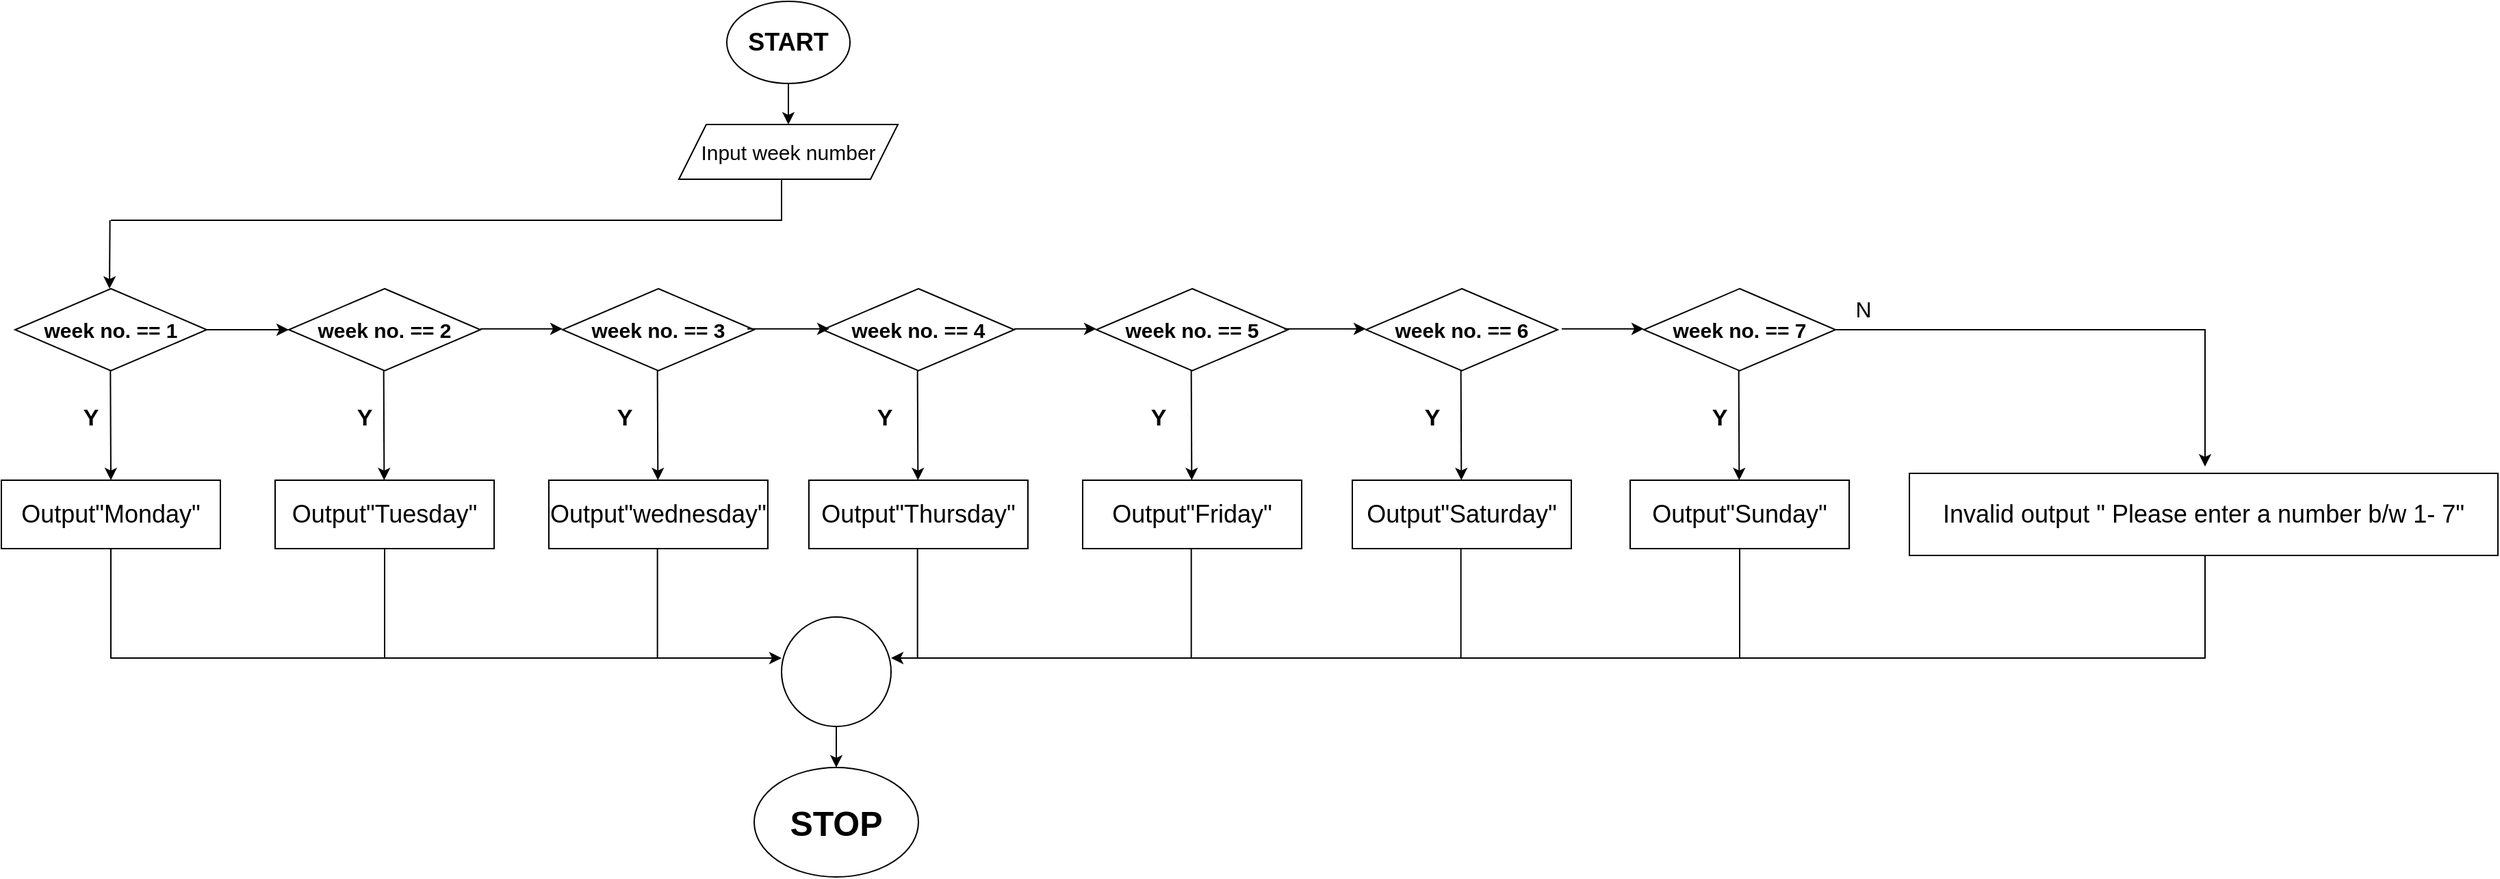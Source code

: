 <mxfile version="24.8.3">
  <diagram name="Page-1" id="eWObGorU3xz3L652zy4Z">
    <mxGraphModel dx="2584" dy="952" grid="1" gridSize="10" guides="1" tooltips="1" connect="1" arrows="1" fold="1" page="1" pageScale="1" pageWidth="827" pageHeight="1169" math="0" shadow="0">
      <root>
        <mxCell id="0" />
        <mxCell id="1" parent="0" />
        <mxCell id="Pu9wpXPuRrgYINqGZfbt-1" value="&lt;b&gt;&lt;font style=&quot;font-size: 18px;&quot;&gt;START&lt;/font&gt;&lt;/b&gt;" style="ellipse;whiteSpace=wrap;html=1;" vertex="1" parent="1">
          <mxGeometry x="360" width="90" height="60" as="geometry" />
        </mxCell>
        <mxCell id="Pu9wpXPuRrgYINqGZfbt-2" value="" style="endArrow=classic;html=1;rounded=0;exitX=0.5;exitY=1;exitDx=0;exitDy=0;" edge="1" parent="1" source="Pu9wpXPuRrgYINqGZfbt-1">
          <mxGeometry width="50" height="50" relative="1" as="geometry">
            <mxPoint x="390" y="320" as="sourcePoint" />
            <mxPoint x="405" y="90" as="targetPoint" />
          </mxGeometry>
        </mxCell>
        <mxCell id="Pu9wpXPuRrgYINqGZfbt-3" value="&lt;font style=&quot;font-size: 15px;&quot;&gt;Input week number&lt;/font&gt;" style="shape=parallelogram;perimeter=parallelogramPerimeter;whiteSpace=wrap;html=1;fixedSize=1;" vertex="1" parent="1">
          <mxGeometry x="325" y="90" width="160" height="40" as="geometry" />
        </mxCell>
        <mxCell id="Pu9wpXPuRrgYINqGZfbt-6" value="" style="endArrow=none;html=1;rounded=0;" edge="1" parent="1">
          <mxGeometry width="50" height="50" relative="1" as="geometry">
            <mxPoint x="-90" y="160" as="sourcePoint" />
            <mxPoint x="400" y="130" as="targetPoint" />
            <Array as="points">
              <mxPoint x="400" y="160" />
            </Array>
          </mxGeometry>
        </mxCell>
        <mxCell id="Pu9wpXPuRrgYINqGZfbt-8" value="" style="endArrow=classic;html=1;rounded=0;" edge="1" parent="1">
          <mxGeometry width="50" height="50" relative="1" as="geometry">
            <mxPoint x="-90.67" y="160" as="sourcePoint" />
            <mxPoint x="-91" y="210" as="targetPoint" />
          </mxGeometry>
        </mxCell>
        <mxCell id="Pu9wpXPuRrgYINqGZfbt-9" value="&lt;font size=&quot;1&quot; style=&quot;&quot;&gt;&lt;b style=&quot;font-size: 15px;&quot;&gt;week no. == 1&lt;/b&gt;&lt;/font&gt;" style="rhombus;whiteSpace=wrap;html=1;" vertex="1" parent="1">
          <mxGeometry x="-160" y="210" width="140" height="60" as="geometry" />
        </mxCell>
        <mxCell id="Pu9wpXPuRrgYINqGZfbt-11" value="&lt;font size=&quot;1&quot; style=&quot;&quot;&gt;&lt;b style=&quot;font-size: 15px;&quot;&gt;week no. == 2&lt;/b&gt;&lt;/font&gt;" style="rhombus;whiteSpace=wrap;html=1;" vertex="1" parent="1">
          <mxGeometry x="40" y="210" width="140" height="60" as="geometry" />
        </mxCell>
        <mxCell id="Pu9wpXPuRrgYINqGZfbt-12" value="&lt;font size=&quot;1&quot; style=&quot;&quot;&gt;&lt;b style=&quot;font-size: 15px;&quot;&gt;week no. == 3&lt;/b&gt;&lt;/font&gt;" style="rhombus;whiteSpace=wrap;html=1;" vertex="1" parent="1">
          <mxGeometry x="240" y="210" width="140" height="60" as="geometry" />
        </mxCell>
        <mxCell id="Pu9wpXPuRrgYINqGZfbt-13" value="&lt;font size=&quot;1&quot; style=&quot;&quot;&gt;&lt;b style=&quot;font-size: 15px;&quot;&gt;week no. == 4&lt;/b&gt;&lt;/font&gt;" style="rhombus;whiteSpace=wrap;html=1;" vertex="1" parent="1">
          <mxGeometry x="430" y="210" width="140" height="60" as="geometry" />
        </mxCell>
        <mxCell id="Pu9wpXPuRrgYINqGZfbt-14" value="&lt;font style=&quot;font-size: 15px;&quot;&gt;&lt;b&gt;week no. == 5&lt;/b&gt;&lt;/font&gt;" style="rhombus;whiteSpace=wrap;html=1;" vertex="1" parent="1">
          <mxGeometry x="630" y="210" width="140" height="60" as="geometry" />
        </mxCell>
        <mxCell id="Pu9wpXPuRrgYINqGZfbt-15" value="&lt;b&gt;&lt;font style=&quot;font-size: 15px;&quot;&gt;week no. == 6&lt;/font&gt;&lt;/b&gt;" style="rhombus;whiteSpace=wrap;html=1;" vertex="1" parent="1">
          <mxGeometry x="827" y="210" width="140" height="60" as="geometry" />
        </mxCell>
        <mxCell id="Pu9wpXPuRrgYINqGZfbt-16" value="&lt;font style=&quot;font-size: 15px;&quot;&gt;&lt;b&gt;week no. == 7&lt;/b&gt;&lt;/font&gt;" style="rhombus;whiteSpace=wrap;html=1;" vertex="1" parent="1">
          <mxGeometry x="1030" y="210" width="140" height="60" as="geometry" />
        </mxCell>
        <mxCell id="Pu9wpXPuRrgYINqGZfbt-18" value="" style="endArrow=classic;html=1;rounded=0;entryX=0;entryY=0.5;entryDx=0;entryDy=0;" edge="1" parent="1" target="Pu9wpXPuRrgYINqGZfbt-11">
          <mxGeometry width="50" height="50" relative="1" as="geometry">
            <mxPoint x="-20" y="240" as="sourcePoint" />
            <mxPoint x="30" y="190" as="targetPoint" />
          </mxGeometry>
        </mxCell>
        <mxCell id="Pu9wpXPuRrgYINqGZfbt-19" value="" style="endArrow=classic;html=1;rounded=0;entryX=0;entryY=0.5;entryDx=0;entryDy=0;" edge="1" parent="1">
          <mxGeometry width="50" height="50" relative="1" as="geometry">
            <mxPoint x="180" y="239.33" as="sourcePoint" />
            <mxPoint x="240" y="239.33" as="targetPoint" />
          </mxGeometry>
        </mxCell>
        <mxCell id="Pu9wpXPuRrgYINqGZfbt-20" value="" style="endArrow=classic;html=1;rounded=0;entryX=0;entryY=0.5;entryDx=0;entryDy=0;" edge="1" parent="1">
          <mxGeometry width="50" height="50" relative="1" as="geometry">
            <mxPoint x="375" y="239.33" as="sourcePoint" />
            <mxPoint x="435" y="239.33" as="targetPoint" />
          </mxGeometry>
        </mxCell>
        <mxCell id="Pu9wpXPuRrgYINqGZfbt-21" value="" style="endArrow=classic;html=1;rounded=0;entryX=0;entryY=0.5;entryDx=0;entryDy=0;" edge="1" parent="1">
          <mxGeometry width="50" height="50" relative="1" as="geometry">
            <mxPoint x="570" y="239.33" as="sourcePoint" />
            <mxPoint x="630" y="239.33" as="targetPoint" />
          </mxGeometry>
        </mxCell>
        <mxCell id="Pu9wpXPuRrgYINqGZfbt-22" value="" style="endArrow=classic;html=1;rounded=0;entryX=0;entryY=0.5;entryDx=0;entryDy=0;" edge="1" parent="1">
          <mxGeometry width="50" height="50" relative="1" as="geometry">
            <mxPoint x="767" y="239.33" as="sourcePoint" />
            <mxPoint x="827" y="239.33" as="targetPoint" />
          </mxGeometry>
        </mxCell>
        <mxCell id="Pu9wpXPuRrgYINqGZfbt-23" value="" style="endArrow=classic;html=1;rounded=0;entryX=0;entryY=0.5;entryDx=0;entryDy=0;" edge="1" parent="1">
          <mxGeometry width="50" height="50" relative="1" as="geometry">
            <mxPoint x="970" y="239.33" as="sourcePoint" />
            <mxPoint x="1030" y="239.33" as="targetPoint" />
          </mxGeometry>
        </mxCell>
        <mxCell id="Pu9wpXPuRrgYINqGZfbt-24" value="" style="endArrow=classic;html=1;rounded=0;" edge="1" parent="1">
          <mxGeometry width="50" height="50" relative="1" as="geometry">
            <mxPoint x="-90.34" y="270" as="sourcePoint" />
            <mxPoint x="-90" y="350" as="targetPoint" />
          </mxGeometry>
        </mxCell>
        <mxCell id="Pu9wpXPuRrgYINqGZfbt-25" value="" style="endArrow=classic;html=1;rounded=0;" edge="1" parent="1">
          <mxGeometry width="50" height="50" relative="1" as="geometry">
            <mxPoint x="109.33" y="270" as="sourcePoint" />
            <mxPoint x="109.67" y="350" as="targetPoint" />
          </mxGeometry>
        </mxCell>
        <mxCell id="Pu9wpXPuRrgYINqGZfbt-26" value="" style="endArrow=classic;html=1;rounded=0;" edge="1" parent="1">
          <mxGeometry width="50" height="50" relative="1" as="geometry">
            <mxPoint x="309.33" y="270" as="sourcePoint" />
            <mxPoint x="309.67" y="350" as="targetPoint" />
          </mxGeometry>
        </mxCell>
        <mxCell id="Pu9wpXPuRrgYINqGZfbt-27" value="" style="endArrow=classic;html=1;rounded=0;" edge="1" parent="1">
          <mxGeometry width="50" height="50" relative="1" as="geometry">
            <mxPoint x="499.33" y="270" as="sourcePoint" />
            <mxPoint x="499.67" y="350" as="targetPoint" />
          </mxGeometry>
        </mxCell>
        <mxCell id="Pu9wpXPuRrgYINqGZfbt-28" value="" style="endArrow=classic;html=1;rounded=0;" edge="1" parent="1">
          <mxGeometry width="50" height="50" relative="1" as="geometry">
            <mxPoint x="699.33" y="270" as="sourcePoint" />
            <mxPoint x="699.67" y="350" as="targetPoint" />
          </mxGeometry>
        </mxCell>
        <mxCell id="Pu9wpXPuRrgYINqGZfbt-29" value="" style="endArrow=classic;html=1;rounded=0;" edge="1" parent="1">
          <mxGeometry width="50" height="50" relative="1" as="geometry">
            <mxPoint x="896.33" y="270" as="sourcePoint" />
            <mxPoint x="896.67" y="350" as="targetPoint" />
          </mxGeometry>
        </mxCell>
        <mxCell id="Pu9wpXPuRrgYINqGZfbt-30" value="" style="endArrow=classic;html=1;rounded=0;" edge="1" parent="1">
          <mxGeometry width="50" height="50" relative="1" as="geometry">
            <mxPoint x="1099.33" y="270" as="sourcePoint" />
            <mxPoint x="1099.67" y="350" as="targetPoint" />
          </mxGeometry>
        </mxCell>
        <mxCell id="Pu9wpXPuRrgYINqGZfbt-31" value="&lt;font style=&quot;font-size: 18px;&quot;&gt;Output&quot;Monday&quot;&lt;/font&gt;" style="rounded=0;whiteSpace=wrap;html=1;" vertex="1" parent="1">
          <mxGeometry x="-170" y="350" width="160" height="50" as="geometry" />
        </mxCell>
        <mxCell id="Pu9wpXPuRrgYINqGZfbt-32" value="&lt;font style=&quot;font-size: 18px;&quot;&gt;Output&quot;Tuesday&quot;&lt;/font&gt;" style="rounded=0;whiteSpace=wrap;html=1;" vertex="1" parent="1">
          <mxGeometry x="30" y="350" width="160" height="50" as="geometry" />
        </mxCell>
        <mxCell id="Pu9wpXPuRrgYINqGZfbt-33" value="&lt;font style=&quot;font-size: 18px;&quot;&gt;Output&quot;wednesday&quot;&lt;/font&gt;" style="rounded=0;whiteSpace=wrap;html=1;" vertex="1" parent="1">
          <mxGeometry x="230" y="350" width="160" height="50" as="geometry" />
        </mxCell>
        <mxCell id="Pu9wpXPuRrgYINqGZfbt-34" value="&lt;font style=&quot;font-size: 18px;&quot;&gt;Output&quot;Thursday&quot;&lt;/font&gt;" style="rounded=0;whiteSpace=wrap;html=1;" vertex="1" parent="1">
          <mxGeometry x="420" y="350" width="160" height="50" as="geometry" />
        </mxCell>
        <mxCell id="Pu9wpXPuRrgYINqGZfbt-35" value="&lt;font style=&quot;font-size: 18px;&quot;&gt;Output&quot;Friday&quot;&lt;/font&gt;" style="rounded=0;whiteSpace=wrap;html=1;" vertex="1" parent="1">
          <mxGeometry x="620" y="350" width="160" height="50" as="geometry" />
        </mxCell>
        <mxCell id="Pu9wpXPuRrgYINqGZfbt-36" value="&lt;font style=&quot;font-size: 18px;&quot;&gt;Output&quot;Saturday&quot;&lt;/font&gt;" style="rounded=0;whiteSpace=wrap;html=1;" vertex="1" parent="1">
          <mxGeometry x="817" y="350" width="160" height="50" as="geometry" />
        </mxCell>
        <mxCell id="Pu9wpXPuRrgYINqGZfbt-37" value="&lt;font style=&quot;font-size: 18px;&quot;&gt;Output&quot;Sunday&quot;&lt;/font&gt;" style="rounded=0;whiteSpace=wrap;html=1;" vertex="1" parent="1">
          <mxGeometry x="1020" y="350" width="160" height="50" as="geometry" />
        </mxCell>
        <mxCell id="Pu9wpXPuRrgYINqGZfbt-38" value="" style="endArrow=classic;html=1;rounded=0;" edge="1" parent="1">
          <mxGeometry width="50" height="50" relative="1" as="geometry">
            <mxPoint x="-90" y="400" as="sourcePoint" />
            <mxPoint x="400" y="480" as="targetPoint" />
            <Array as="points">
              <mxPoint x="-90" y="480" />
            </Array>
          </mxGeometry>
        </mxCell>
        <mxCell id="Pu9wpXPuRrgYINqGZfbt-39" value="" style="endArrow=classic;html=1;rounded=0;" edge="1" parent="1">
          <mxGeometry width="50" height="50" relative="1" as="geometry">
            <mxPoint x="1100" y="400" as="sourcePoint" />
            <mxPoint x="480" y="480" as="targetPoint" />
            <Array as="points">
              <mxPoint x="1100" y="480" />
            </Array>
          </mxGeometry>
        </mxCell>
        <mxCell id="Pu9wpXPuRrgYINqGZfbt-42" value="" style="endArrow=none;html=1;rounded=0;" edge="1" parent="1">
          <mxGeometry width="50" height="50" relative="1" as="geometry">
            <mxPoint x="110" y="480" as="sourcePoint" />
            <mxPoint x="110" y="400" as="targetPoint" />
          </mxGeometry>
        </mxCell>
        <mxCell id="Pu9wpXPuRrgYINqGZfbt-43" value="" style="endArrow=none;html=1;rounded=0;" edge="1" parent="1">
          <mxGeometry width="50" height="50" relative="1" as="geometry">
            <mxPoint x="309.33" y="480" as="sourcePoint" />
            <mxPoint x="309.33" y="400" as="targetPoint" />
          </mxGeometry>
        </mxCell>
        <mxCell id="Pu9wpXPuRrgYINqGZfbt-44" value="" style="endArrow=none;html=1;rounded=0;" edge="1" parent="1">
          <mxGeometry width="50" height="50" relative="1" as="geometry">
            <mxPoint x="699.33" y="480" as="sourcePoint" />
            <mxPoint x="699.33" y="400" as="targetPoint" />
          </mxGeometry>
        </mxCell>
        <mxCell id="Pu9wpXPuRrgYINqGZfbt-45" value="" style="endArrow=none;html=1;rounded=0;" edge="1" parent="1">
          <mxGeometry width="50" height="50" relative="1" as="geometry">
            <mxPoint x="896.33" y="480" as="sourcePoint" />
            <mxPoint x="896.33" y="400" as="targetPoint" />
          </mxGeometry>
        </mxCell>
        <mxCell id="Pu9wpXPuRrgYINqGZfbt-46" value="" style="ellipse;whiteSpace=wrap;html=1;aspect=fixed;" vertex="1" parent="1">
          <mxGeometry x="400" y="450" width="80" height="80" as="geometry" />
        </mxCell>
        <mxCell id="Pu9wpXPuRrgYINqGZfbt-48" value="" style="endArrow=none;html=1;rounded=0;" edge="1" parent="1">
          <mxGeometry width="50" height="50" relative="1" as="geometry">
            <mxPoint x="499.33" y="480" as="sourcePoint" />
            <mxPoint x="499.33" y="400" as="targetPoint" />
          </mxGeometry>
        </mxCell>
        <mxCell id="Pu9wpXPuRrgYINqGZfbt-49" value="" style="endArrow=classic;html=1;rounded=0;" edge="1" parent="1" target="Pu9wpXPuRrgYINqGZfbt-50">
          <mxGeometry width="50" height="50" relative="1" as="geometry">
            <mxPoint x="440" y="530" as="sourcePoint" />
            <mxPoint x="440" y="600" as="targetPoint" />
          </mxGeometry>
        </mxCell>
        <mxCell id="Pu9wpXPuRrgYINqGZfbt-50" value="&lt;b&gt;&lt;font style=&quot;font-size: 25px;&quot;&gt;STOP&lt;/font&gt;&lt;/b&gt;" style="ellipse;whiteSpace=wrap;html=1;" vertex="1" parent="1">
          <mxGeometry x="380" y="560" width="120" height="80" as="geometry" />
        </mxCell>
        <mxCell id="Pu9wpXPuRrgYINqGZfbt-51" value="&lt;b&gt;&lt;font style=&quot;font-size: 17px;&quot;&gt;Y&lt;/font&gt;&lt;/b&gt;" style="text;html=1;align=center;verticalAlign=middle;resizable=0;points=[];autosize=1;strokeColor=none;fillColor=none;" vertex="1" parent="1">
          <mxGeometry x="-120" y="290" width="30" height="30" as="geometry" />
        </mxCell>
        <mxCell id="Pu9wpXPuRrgYINqGZfbt-52" value="&lt;b&gt;&lt;font style=&quot;font-size: 17px;&quot;&gt;Y&lt;/font&gt;&lt;/b&gt;" style="text;html=1;align=center;verticalAlign=middle;resizable=0;points=[];autosize=1;strokeColor=none;fillColor=none;" vertex="1" parent="1">
          <mxGeometry x="80" y="290" width="30" height="30" as="geometry" />
        </mxCell>
        <mxCell id="Pu9wpXPuRrgYINqGZfbt-53" value="&lt;b&gt;&lt;font style=&quot;font-size: 17px;&quot;&gt;Y&lt;/font&gt;&lt;/b&gt;" style="text;html=1;align=center;verticalAlign=middle;resizable=0;points=[];autosize=1;strokeColor=none;fillColor=none;" vertex="1" parent="1">
          <mxGeometry x="270" y="290" width="30" height="30" as="geometry" />
        </mxCell>
        <mxCell id="Pu9wpXPuRrgYINqGZfbt-54" value="&lt;b&gt;&lt;font style=&quot;font-size: 17px;&quot;&gt;Y&lt;/font&gt;&lt;/b&gt;" style="text;html=1;align=center;verticalAlign=middle;resizable=0;points=[];autosize=1;strokeColor=none;fillColor=none;" vertex="1" parent="1">
          <mxGeometry x="460" y="290" width="30" height="30" as="geometry" />
        </mxCell>
        <mxCell id="Pu9wpXPuRrgYINqGZfbt-55" value="&lt;b&gt;&lt;font style=&quot;font-size: 17px;&quot;&gt;Y&lt;/font&gt;&lt;/b&gt;" style="text;html=1;align=center;verticalAlign=middle;resizable=0;points=[];autosize=1;strokeColor=none;fillColor=none;" vertex="1" parent="1">
          <mxGeometry x="660" y="290" width="30" height="30" as="geometry" />
        </mxCell>
        <mxCell id="Pu9wpXPuRrgYINqGZfbt-56" value="&lt;b&gt;&lt;font style=&quot;font-size: 17px;&quot;&gt;Y&lt;/font&gt;&lt;/b&gt;" style="text;html=1;align=center;verticalAlign=middle;resizable=0;points=[];autosize=1;strokeColor=none;fillColor=none;" vertex="1" parent="1">
          <mxGeometry x="860" y="290" width="30" height="30" as="geometry" />
        </mxCell>
        <mxCell id="Pu9wpXPuRrgYINqGZfbt-57" value="&lt;b&gt;&lt;font style=&quot;font-size: 17px;&quot;&gt;Y&lt;/font&gt;&lt;/b&gt;" style="text;html=1;align=center;verticalAlign=middle;resizable=0;points=[];autosize=1;strokeColor=none;fillColor=none;" vertex="1" parent="1">
          <mxGeometry x="1070" y="290" width="30" height="30" as="geometry" />
        </mxCell>
        <mxCell id="Pu9wpXPuRrgYINqGZfbt-58" value="" style="endArrow=classic;html=1;rounded=0;exitX=1;exitY=0.5;exitDx=0;exitDy=0;" edge="1" parent="1" source="Pu9wpXPuRrgYINqGZfbt-16">
          <mxGeometry width="50" height="50" relative="1" as="geometry">
            <mxPoint x="1060" y="240" as="sourcePoint" />
            <mxPoint x="1440" y="340" as="targetPoint" />
            <Array as="points">
              <mxPoint x="1440" y="240" />
            </Array>
          </mxGeometry>
        </mxCell>
        <mxCell id="Pu9wpXPuRrgYINqGZfbt-59" value="&lt;font style=&quot;font-size: 18px;&quot;&gt;Invalid output &quot; Please enter a number b/w 1- 7&quot;&lt;/font&gt;" style="rounded=0;whiteSpace=wrap;html=1;" vertex="1" parent="1">
          <mxGeometry x="1224" y="345" width="430" height="60" as="geometry" />
        </mxCell>
        <mxCell id="Pu9wpXPuRrgYINqGZfbt-60" value="" style="endArrow=none;html=1;rounded=0;" edge="1" parent="1">
          <mxGeometry width="50" height="50" relative="1" as="geometry">
            <mxPoint x="1060" y="480" as="sourcePoint" />
            <mxPoint x="1440" y="405" as="targetPoint" />
            <Array as="points">
              <mxPoint x="1440" y="480" />
            </Array>
          </mxGeometry>
        </mxCell>
        <mxCell id="Pu9wpXPuRrgYINqGZfbt-61" value="&lt;font style=&quot;font-size: 16px;&quot;&gt;N&lt;/font&gt;" style="text;html=1;align=center;verticalAlign=middle;resizable=0;points=[];autosize=1;strokeColor=none;fillColor=none;" vertex="1" parent="1">
          <mxGeometry x="1170" y="210" width="40" height="30" as="geometry" />
        </mxCell>
      </root>
    </mxGraphModel>
  </diagram>
</mxfile>
